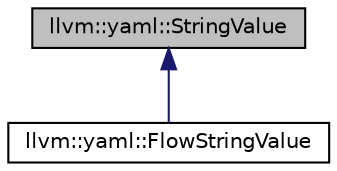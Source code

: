 digraph "llvm::yaml::StringValue"
{
 // LATEX_PDF_SIZE
  bgcolor="transparent";
  edge [fontname="Helvetica",fontsize="10",labelfontname="Helvetica",labelfontsize="10"];
  node [fontname="Helvetica",fontsize="10",shape="box"];
  Node1 [label="llvm::yaml::StringValue",height=0.2,width=0.4,color="black", fillcolor="grey75", style="filled", fontcolor="black",tooltip="A wrapper around std::string which contains a source range that's being set during parsing."];
  Node1 -> Node2 [dir="back",color="midnightblue",fontsize="10",style="solid",fontname="Helvetica"];
  Node2 [label="llvm::yaml::FlowStringValue",height=0.2,width=0.4,color="black",URL="$structllvm_1_1yaml_1_1FlowStringValue.html",tooltip=" "];
}
